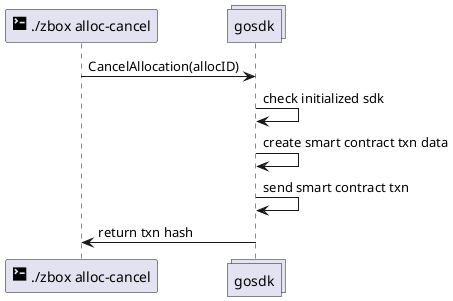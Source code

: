 @startuml
participant "<size:20><&terminal></size> ./zbox alloc-cancel" as cli
collections gosdk

cli -> gosdk: CancelAllocation(allocID)

gosdk -> gosdk: check initialized sdk
gosdk -> gosdk: create smart contract txn data
gosdk -> gosdk: send smart contract txn
gosdk -> cli: return txn hash
@enduml
